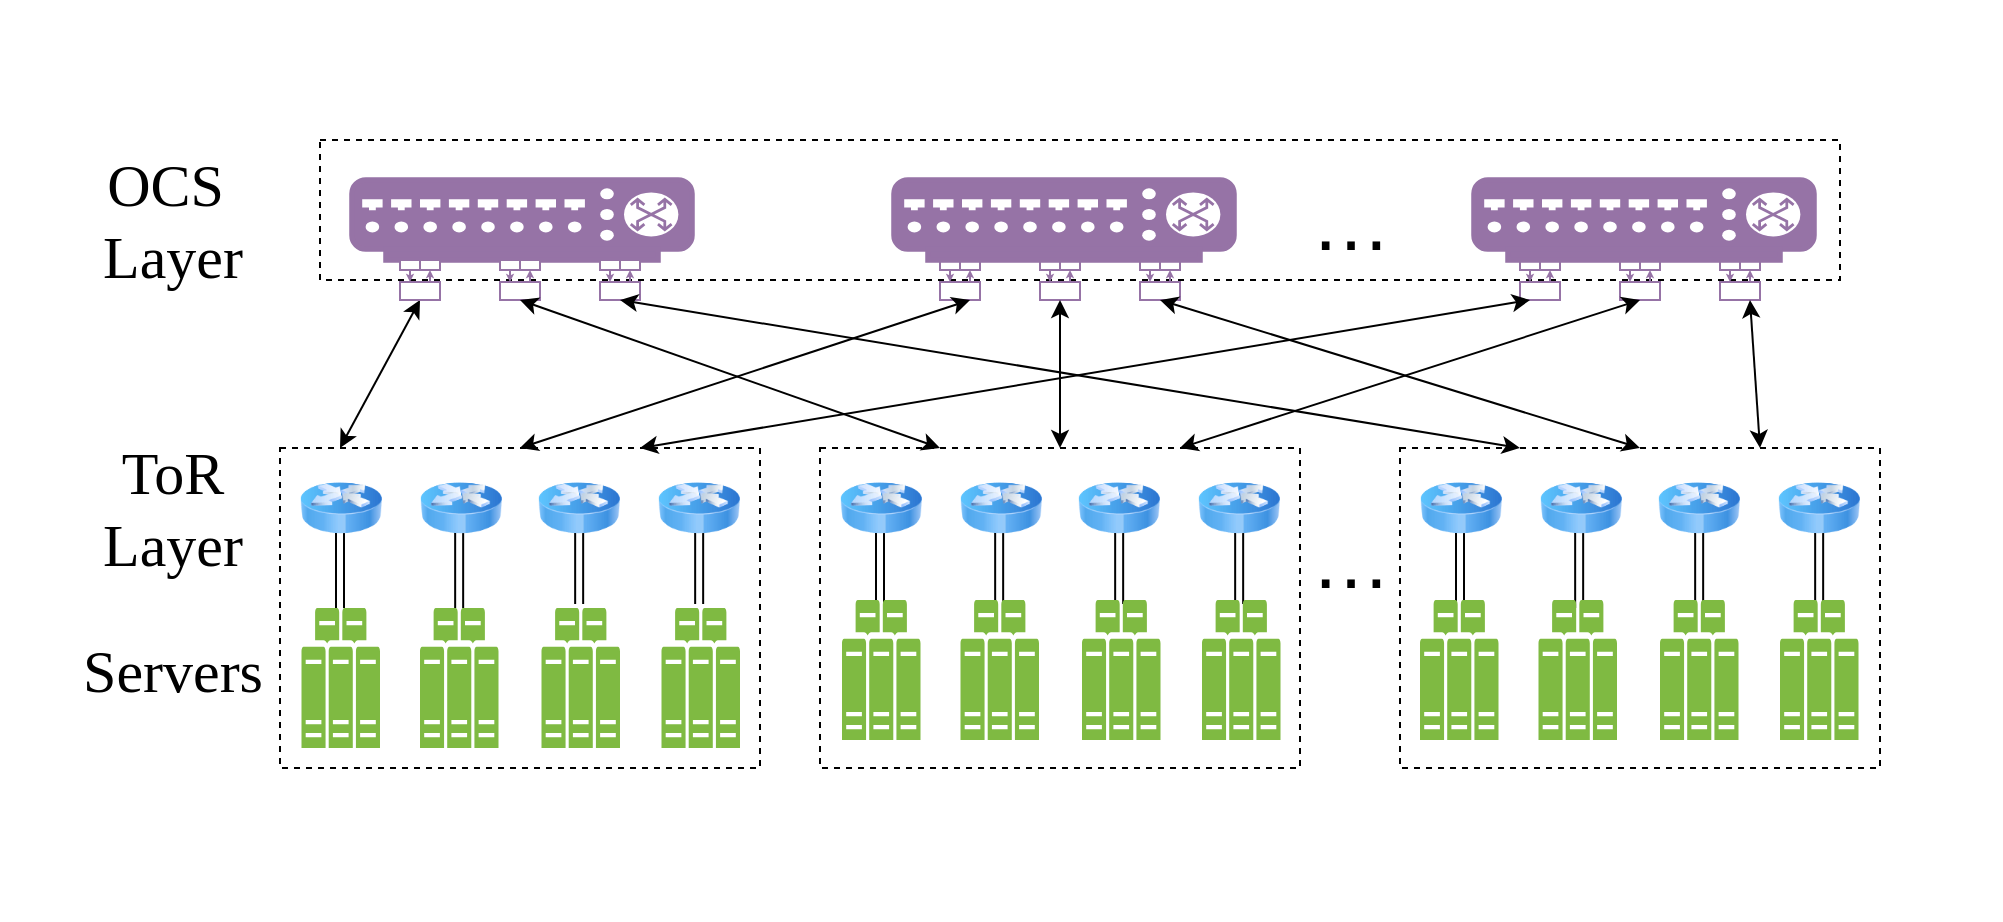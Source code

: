 <mxfile version="13.3.1" type="device"><diagram id="Bhio0HqwgOCawBgEc8qI" name="Page-1"><mxGraphModel dx="4019" dy="2729" grid="1" gridSize="10" guides="1" tooltips="1" connect="1" arrows="1" fold="1" page="1" pageScale="1" pageWidth="827" pageHeight="1169" math="0" shadow="0"><root><mxCell id="0"/><mxCell id="1" parent="0"/><mxCell id="AwGjf1dNGN2i_7ppUiP_-112" value="" style="rounded=0;whiteSpace=wrap;html=1;strokeColor=none;" vertex="1" parent="1"><mxGeometry x="-1480.5" y="-1030" width="1000" height="460" as="geometry"/></mxCell><mxCell id="AwGjf1dNGN2i_7ppUiP_-1" value="" style="rounded=0;whiteSpace=wrap;html=1;dashed=1;fillColor=none;" vertex="1" parent="1"><mxGeometry x="-1321" y="-960" width="760" height="70" as="geometry"/></mxCell><mxCell id="AwGjf1dNGN2i_7ppUiP_-2" value="" style="verticalAlign=top;verticalLabelPosition=bottom;labelPosition=center;align=center;html=1;outlineConnect=0;fillColor=#9673A6;strokeColor=#9673A6;gradientDirection=north;strokeWidth=1;shape=mxgraph.networks.switch;" vertex="1" parent="1"><mxGeometry x="-1305" y="-940" width="170" height="40" as="geometry"/></mxCell><mxCell id="AwGjf1dNGN2i_7ppUiP_-3" value="" style="group" vertex="1" connectable="0" treatAsSingle="0" parent="1"><mxGeometry x="-1341" y="-906" width="240" height="260" as="geometry"/></mxCell><mxCell id="AwGjf1dNGN2i_7ppUiP_-4" value="" style="rounded=0;whiteSpace=wrap;html=1;dashed=1;shadow=0;glass=0;fillColor=none;" vertex="1" parent="AwGjf1dNGN2i_7ppUiP_-3"><mxGeometry y="100" width="240" height="160" as="geometry"/></mxCell><mxCell id="AwGjf1dNGN2i_7ppUiP_-5" value="" style="shape=link;html=1;exitX=0.5;exitY=0;exitDx=0;exitDy=0;exitPerimeter=0;" edge="1" parent="AwGjf1dNGN2i_7ppUiP_-3"><mxGeometry width="50" height="50" relative="1" as="geometry"><mxPoint x="30" y="180" as="sourcePoint"/><mxPoint x="30" y="138.04" as="targetPoint"/></mxGeometry></mxCell><mxCell id="AwGjf1dNGN2i_7ppUiP_-6" value="" style="shape=link;html=1;exitX=0.5;exitY=0;exitDx=0;exitDy=0;exitPerimeter=0;" edge="1" parent="AwGjf1dNGN2i_7ppUiP_-3"><mxGeometry width="50" height="50" relative="1" as="geometry"><mxPoint x="89.58" y="180" as="sourcePoint"/><mxPoint x="89.58" y="138.04" as="targetPoint"/></mxGeometry></mxCell><mxCell id="AwGjf1dNGN2i_7ppUiP_-7" value="" style="shape=link;html=1;exitX=0.5;exitY=0;exitDx=0;exitDy=0;exitPerimeter=0;" edge="1" parent="AwGjf1dNGN2i_7ppUiP_-3"><mxGeometry width="50" height="50" relative="1" as="geometry"><mxPoint x="149.58" y="178" as="sourcePoint"/><mxPoint x="149.58" y="136.04" as="targetPoint"/></mxGeometry></mxCell><mxCell id="AwGjf1dNGN2i_7ppUiP_-8" value="" style="shape=link;html=1;exitX=0.5;exitY=0;exitDx=0;exitDy=0;exitPerimeter=0;" edge="1" parent="AwGjf1dNGN2i_7ppUiP_-3"><mxGeometry width="50" height="50" relative="1" as="geometry"><mxPoint x="209.58" y="178" as="sourcePoint"/><mxPoint x="209.58" y="136.04" as="targetPoint"/></mxGeometry></mxCell><mxCell id="AwGjf1dNGN2i_7ppUiP_-9" value="" style="image;html=1;labelBackgroundColor=#ffffff;image=img/lib/clip_art/networking/Router_Icon_128x128.png" vertex="1" parent="AwGjf1dNGN2i_7ppUiP_-3"><mxGeometry x="10" y="105.5" width="41" height="49" as="geometry"/></mxCell><mxCell id="AwGjf1dNGN2i_7ppUiP_-10" value="" style="image;html=1;labelBackgroundColor=#ffffff;image=img/lib/clip_art/networking/Router_Icon_128x128.png" vertex="1" parent="AwGjf1dNGN2i_7ppUiP_-3"><mxGeometry x="70" y="105.5" width="41" height="49" as="geometry"/></mxCell><mxCell id="AwGjf1dNGN2i_7ppUiP_-11" value="" style="image;html=1;labelBackgroundColor=#ffffff;image=img/lib/clip_art/networking/Router_Icon_128x128.png" vertex="1" parent="AwGjf1dNGN2i_7ppUiP_-3"><mxGeometry x="129" y="105.5" width="41" height="49" as="geometry"/></mxCell><mxCell id="AwGjf1dNGN2i_7ppUiP_-12" value="" style="image;html=1;labelBackgroundColor=#ffffff;image=img/lib/clip_art/networking/Router_Icon_128x128.png" vertex="1" parent="AwGjf1dNGN2i_7ppUiP_-3"><mxGeometry x="189" y="105.5" width="41" height="49" as="geometry"/></mxCell><mxCell id="AwGjf1dNGN2i_7ppUiP_-13" value="" style="pointerEvents=1;shadow=0;dashed=0;html=1;strokeColor=none;fillColor=#9DE651;labelPosition=center;verticalLabelPosition=bottom;verticalAlign=top;outlineConnect=0;align=center;shape=mxgraph.office.servers.server_farm;fillColor=#7FBA42;" vertex="1" parent="AwGjf1dNGN2i_7ppUiP_-3"><mxGeometry x="10.75" y="180" width="39.25" height="70" as="geometry"/></mxCell><mxCell id="AwGjf1dNGN2i_7ppUiP_-14" value="" style="pointerEvents=1;shadow=0;dashed=0;html=1;strokeColor=none;fillColor=#9DE651;labelPosition=center;verticalLabelPosition=bottom;verticalAlign=top;outlineConnect=0;align=center;shape=mxgraph.office.servers.server_farm;fillColor=#7FBA42;" vertex="1" parent="AwGjf1dNGN2i_7ppUiP_-3"><mxGeometry x="70" y="180" width="39.25" height="70" as="geometry"/></mxCell><mxCell id="AwGjf1dNGN2i_7ppUiP_-15" value="" style="pointerEvents=1;shadow=0;dashed=0;html=1;strokeColor=none;fillColor=#9DE651;labelPosition=center;verticalLabelPosition=bottom;verticalAlign=top;outlineConnect=0;align=center;shape=mxgraph.office.servers.server_farm;fillColor=#7FBA42;" vertex="1" parent="AwGjf1dNGN2i_7ppUiP_-3"><mxGeometry x="130.75" y="180" width="39.25" height="70" as="geometry"/></mxCell><mxCell id="AwGjf1dNGN2i_7ppUiP_-16" value="" style="pointerEvents=1;shadow=0;dashed=0;html=1;strokeColor=none;fillColor=#9DE651;labelPosition=center;verticalLabelPosition=bottom;verticalAlign=top;outlineConnect=0;align=center;shape=mxgraph.office.servers.server_farm;fillColor=#7FBA42;" vertex="1" parent="AwGjf1dNGN2i_7ppUiP_-3"><mxGeometry x="190.75" y="180" width="39.25" height="70" as="geometry"/></mxCell><mxCell id="AwGjf1dNGN2i_7ppUiP_-17" value="" style="group" vertex="1" connectable="0" treatAsSingle="0" parent="1"><mxGeometry x="-1071" y="-906" width="240" height="260" as="geometry"/></mxCell><mxCell id="AwGjf1dNGN2i_7ppUiP_-18" value="" style="rounded=0;whiteSpace=wrap;html=1;dashed=1;shadow=0;glass=0;fillColor=none;" vertex="1" parent="AwGjf1dNGN2i_7ppUiP_-17"><mxGeometry y="100" width="240" height="160" as="geometry"/></mxCell><mxCell id="AwGjf1dNGN2i_7ppUiP_-19" value="" style="shape=link;html=1;exitX=0.5;exitY=0;exitDx=0;exitDy=0;exitPerimeter=0;" edge="1" parent="AwGjf1dNGN2i_7ppUiP_-17"><mxGeometry width="50" height="50" relative="1" as="geometry"><mxPoint x="30" y="180" as="sourcePoint"/><mxPoint x="30" y="138.04" as="targetPoint"/></mxGeometry></mxCell><mxCell id="AwGjf1dNGN2i_7ppUiP_-20" value="" style="shape=link;html=1;exitX=0.5;exitY=0;exitDx=0;exitDy=0;exitPerimeter=0;" edge="1" parent="AwGjf1dNGN2i_7ppUiP_-17"><mxGeometry width="50" height="50" relative="1" as="geometry"><mxPoint x="89.58" y="180" as="sourcePoint"/><mxPoint x="89.58" y="138.04" as="targetPoint"/></mxGeometry></mxCell><mxCell id="AwGjf1dNGN2i_7ppUiP_-21" value="" style="shape=link;html=1;exitX=0.5;exitY=0;exitDx=0;exitDy=0;exitPerimeter=0;" edge="1" parent="AwGjf1dNGN2i_7ppUiP_-17"><mxGeometry width="50" height="50" relative="1" as="geometry"><mxPoint x="149.58" y="178" as="sourcePoint"/><mxPoint x="149.58" y="136.04" as="targetPoint"/></mxGeometry></mxCell><mxCell id="AwGjf1dNGN2i_7ppUiP_-22" value="" style="shape=link;html=1;exitX=0.5;exitY=0;exitDx=0;exitDy=0;exitPerimeter=0;" edge="1" parent="AwGjf1dNGN2i_7ppUiP_-17"><mxGeometry width="50" height="50" relative="1" as="geometry"><mxPoint x="209.58" y="178" as="sourcePoint"/><mxPoint x="209.58" y="136.04" as="targetPoint"/></mxGeometry></mxCell><mxCell id="AwGjf1dNGN2i_7ppUiP_-23" value="" style="pointerEvents=1;shadow=0;dashed=0;html=1;strokeColor=none;fillColor=#9DE651;labelPosition=center;verticalLabelPosition=bottom;verticalAlign=top;outlineConnect=0;align=center;shape=mxgraph.office.servers.server_farm;fillColor=#7FBA42;" vertex="1" parent="AwGjf1dNGN2i_7ppUiP_-17"><mxGeometry x="11" y="176" width="39.25" height="70" as="geometry"/></mxCell><mxCell id="AwGjf1dNGN2i_7ppUiP_-24" value="" style="pointerEvents=1;shadow=0;dashed=0;html=1;strokeColor=none;fillColor=#9DE651;labelPosition=center;verticalLabelPosition=bottom;verticalAlign=top;outlineConnect=0;align=center;shape=mxgraph.office.servers.server_farm;fillColor=#7FBA42;" vertex="1" parent="AwGjf1dNGN2i_7ppUiP_-17"><mxGeometry x="70.25" y="176" width="39.25" height="70" as="geometry"/></mxCell><mxCell id="AwGjf1dNGN2i_7ppUiP_-25" value="" style="pointerEvents=1;shadow=0;dashed=0;html=1;strokeColor=none;fillColor=#9DE651;labelPosition=center;verticalLabelPosition=bottom;verticalAlign=top;outlineConnect=0;align=center;shape=mxgraph.office.servers.server_farm;fillColor=#7FBA42;" vertex="1" parent="AwGjf1dNGN2i_7ppUiP_-17"><mxGeometry x="131" y="176" width="39.25" height="70" as="geometry"/></mxCell><mxCell id="AwGjf1dNGN2i_7ppUiP_-26" value="" style="pointerEvents=1;shadow=0;dashed=0;html=1;strokeColor=none;fillColor=#9DE651;labelPosition=center;verticalLabelPosition=bottom;verticalAlign=top;outlineConnect=0;align=center;shape=mxgraph.office.servers.server_farm;fillColor=#7FBA42;" vertex="1" parent="AwGjf1dNGN2i_7ppUiP_-17"><mxGeometry x="191" y="176" width="39.25" height="70" as="geometry"/></mxCell><mxCell id="AwGjf1dNGN2i_7ppUiP_-27" value="" style="group" vertex="1" connectable="0" treatAsSingle="0" parent="1"><mxGeometry x="-781" y="-906" width="240" height="260" as="geometry"/></mxCell><mxCell id="AwGjf1dNGN2i_7ppUiP_-28" value="" style="rounded=0;whiteSpace=wrap;html=1;dashed=1;shadow=0;glass=0;fillColor=none;" vertex="1" parent="AwGjf1dNGN2i_7ppUiP_-27"><mxGeometry y="100" width="240" height="160" as="geometry"/></mxCell><mxCell id="AwGjf1dNGN2i_7ppUiP_-29" value="" style="shape=link;html=1;exitX=0.5;exitY=0;exitDx=0;exitDy=0;exitPerimeter=0;" edge="1" parent="AwGjf1dNGN2i_7ppUiP_-27"><mxGeometry width="50" height="50" relative="1" as="geometry"><mxPoint x="30" y="180" as="sourcePoint"/><mxPoint x="30" y="138.04" as="targetPoint"/></mxGeometry></mxCell><mxCell id="AwGjf1dNGN2i_7ppUiP_-30" value="" style="shape=link;html=1;exitX=0.5;exitY=0;exitDx=0;exitDy=0;exitPerimeter=0;" edge="1" parent="AwGjf1dNGN2i_7ppUiP_-27"><mxGeometry width="50" height="50" relative="1" as="geometry"><mxPoint x="89.58" y="180" as="sourcePoint"/><mxPoint x="89.58" y="138.04" as="targetPoint"/></mxGeometry></mxCell><mxCell id="AwGjf1dNGN2i_7ppUiP_-31" value="" style="shape=link;html=1;exitX=0.5;exitY=0;exitDx=0;exitDy=0;exitPerimeter=0;" edge="1" parent="AwGjf1dNGN2i_7ppUiP_-27"><mxGeometry width="50" height="50" relative="1" as="geometry"><mxPoint x="149.58" y="178" as="sourcePoint"/><mxPoint x="149.58" y="136.04" as="targetPoint"/></mxGeometry></mxCell><mxCell id="AwGjf1dNGN2i_7ppUiP_-32" value="" style="shape=link;html=1;exitX=0.5;exitY=0;exitDx=0;exitDy=0;exitPerimeter=0;" edge="1" parent="AwGjf1dNGN2i_7ppUiP_-27"><mxGeometry width="50" height="50" relative="1" as="geometry"><mxPoint x="209.58" y="178" as="sourcePoint"/><mxPoint x="209.58" y="136.04" as="targetPoint"/></mxGeometry></mxCell><mxCell id="AwGjf1dNGN2i_7ppUiP_-33" value="" style="image;html=1;labelBackgroundColor=#ffffff;image=img/lib/clip_art/networking/Router_Icon_128x128.png" vertex="1" parent="AwGjf1dNGN2i_7ppUiP_-27"><mxGeometry x="10" y="105.5" width="41" height="49" as="geometry"/></mxCell><mxCell id="AwGjf1dNGN2i_7ppUiP_-34" value="" style="image;html=1;labelBackgroundColor=#ffffff;image=img/lib/clip_art/networking/Router_Icon_128x128.png" vertex="1" parent="AwGjf1dNGN2i_7ppUiP_-27"><mxGeometry x="70" y="105.5" width="41" height="49" as="geometry"/></mxCell><mxCell id="AwGjf1dNGN2i_7ppUiP_-35" value="" style="image;html=1;labelBackgroundColor=#ffffff;image=img/lib/clip_art/networking/Router_Icon_128x128.png" vertex="1" parent="AwGjf1dNGN2i_7ppUiP_-27"><mxGeometry x="129" y="105.5" width="41" height="49" as="geometry"/></mxCell><mxCell id="AwGjf1dNGN2i_7ppUiP_-36" value="" style="image;html=1;labelBackgroundColor=#ffffff;image=img/lib/clip_art/networking/Router_Icon_128x128.png" vertex="1" parent="AwGjf1dNGN2i_7ppUiP_-27"><mxGeometry x="189" y="105.5" width="41" height="49" as="geometry"/></mxCell><mxCell id="AwGjf1dNGN2i_7ppUiP_-37" value="" style="pointerEvents=1;shadow=0;dashed=0;html=1;strokeColor=none;fillColor=#9DE651;labelPosition=center;verticalLabelPosition=bottom;verticalAlign=top;outlineConnect=0;align=center;shape=mxgraph.office.servers.server_farm;fillColor=#7FBA42;" vertex="1" parent="AwGjf1dNGN2i_7ppUiP_-27"><mxGeometry x="10" y="176" width="39.25" height="70" as="geometry"/></mxCell><mxCell id="AwGjf1dNGN2i_7ppUiP_-38" value="" style="pointerEvents=1;shadow=0;dashed=0;html=1;strokeColor=none;fillColor=#9DE651;labelPosition=center;verticalLabelPosition=bottom;verticalAlign=top;outlineConnect=0;align=center;shape=mxgraph.office.servers.server_farm;fillColor=#7FBA42;" vertex="1" parent="AwGjf1dNGN2i_7ppUiP_-27"><mxGeometry x="69.25" y="176" width="39.25" height="70" as="geometry"/></mxCell><mxCell id="AwGjf1dNGN2i_7ppUiP_-39" value="" style="pointerEvents=1;shadow=0;dashed=0;html=1;strokeColor=none;fillColor=#9DE651;labelPosition=center;verticalLabelPosition=bottom;verticalAlign=top;outlineConnect=0;align=center;shape=mxgraph.office.servers.server_farm;fillColor=#7FBA42;" vertex="1" parent="AwGjf1dNGN2i_7ppUiP_-27"><mxGeometry x="130" y="176" width="39.25" height="70" as="geometry"/></mxCell><mxCell id="AwGjf1dNGN2i_7ppUiP_-40" value="" style="pointerEvents=1;shadow=0;dashed=0;html=1;strokeColor=none;fillColor=#9DE651;labelPosition=center;verticalLabelPosition=bottom;verticalAlign=top;outlineConnect=0;align=center;shape=mxgraph.office.servers.server_farm;fillColor=#7FBA42;" vertex="1" parent="AwGjf1dNGN2i_7ppUiP_-27"><mxGeometry x="190" y="176" width="39.25" height="70" as="geometry"/></mxCell><mxCell id="AwGjf1dNGN2i_7ppUiP_-41" value="&lt;font style=&quot;font-size: 40px&quot;&gt;…&lt;/font&gt;" style="text;html=1;align=center;verticalAlign=middle;resizable=0;points=[];autosize=1;" vertex="1" parent="1"><mxGeometry x="-836" y="-935" width="60" height="30" as="geometry"/></mxCell><mxCell id="AwGjf1dNGN2i_7ppUiP_-42" value="&lt;div style=&quot;font-size: 30px&quot;&gt;&lt;font style=&quot;font-size: 30px&quot; face=&quot;Times New Roman&quot;&gt;OCS&amp;nbsp;&lt;br&gt;&lt;/font&gt;&lt;/div&gt;&lt;div style=&quot;font-size: 30px&quot;&gt;&lt;font style=&quot;font-size: 30px&quot; face=&quot;Times New Roman&quot;&gt;Layer&lt;/font&gt;&lt;/div&gt;" style="text;html=1;align=center;verticalAlign=middle;resizable=0;points=[];autosize=1;" vertex="1" parent="1"><mxGeometry x="-1440" y="-935" width="90" height="30" as="geometry"/></mxCell><mxCell id="AwGjf1dNGN2i_7ppUiP_-43" value="&lt;div style=&quot;font-size: 30px&quot;&gt;&lt;font style=&quot;font-size: 30px&quot; face=&quot;Times New Roman&quot;&gt;ToR &lt;br&gt;&lt;/font&gt;&lt;/div&gt;&lt;div style=&quot;font-size: 30px&quot;&gt;&lt;font style=&quot;font-size: 30px&quot; face=&quot;Times New Roman&quot;&gt;Layer&lt;/font&gt;&lt;/div&gt;" style="text;html=1;align=center;verticalAlign=middle;resizable=0;points=[];autosize=1;" vertex="1" parent="1"><mxGeometry x="-1440" y="-791" width="90" height="30" as="geometry"/></mxCell><mxCell id="AwGjf1dNGN2i_7ppUiP_-44" value="" style="endArrow=classic;html=1;strokeWidth=1;startArrow=classic;startFill=1;entryX=0.5;entryY=1;entryDx=0;entryDy=0;exitX=0.125;exitY=0;exitDx=0;exitDy=0;exitPerimeter=0;" edge="1" parent="1" source="AwGjf1dNGN2i_7ppUiP_-4" target="AwGjf1dNGN2i_7ppUiP_-46"><mxGeometry width="50" height="50" relative="1" as="geometry"><mxPoint x="-1051" y="551" as="sourcePoint"/><mxPoint x="-1071" y="389" as="targetPoint"/></mxGeometry></mxCell><mxCell id="AwGjf1dNGN2i_7ppUiP_-45" value="" style="rounded=0;whiteSpace=wrap;html=1;strokeColor=#9673A6;" vertex="1" parent="1"><mxGeometry x="-1281" y="-900" width="10" height="5" as="geometry"/></mxCell><mxCell id="AwGjf1dNGN2i_7ppUiP_-46" value="" style="rounded=0;whiteSpace=wrap;html=1;strokeColor=#9673A6;" vertex="1" parent="1"><mxGeometry x="-1281" y="-889" width="20" height="9" as="geometry"/></mxCell><mxCell id="AwGjf1dNGN2i_7ppUiP_-47" value="" style="rounded=0;whiteSpace=wrap;html=1;strokeColor=#9673A6;" vertex="1" parent="1"><mxGeometry x="-1271" y="-900" width="10" height="5" as="geometry"/></mxCell><mxCell id="AwGjf1dNGN2i_7ppUiP_-48" value="" style="endArrow=classic;html=1;rounded=1;strokeWidth=1;fontSize=4;endSize=1;startSize=3;entryX=0.25;entryY=0;entryDx=0;entryDy=0;exitX=0.5;exitY=1;exitDx=0;exitDy=0;strokeColor=#9673A6;" edge="1" parent="1" source="AwGjf1dNGN2i_7ppUiP_-45" target="AwGjf1dNGN2i_7ppUiP_-46"><mxGeometry width="50" height="50" relative="1" as="geometry"><mxPoint x="-1025" y="540" as="sourcePoint"/><mxPoint x="-1025" y="550" as="targetPoint"/></mxGeometry></mxCell><mxCell id="AwGjf1dNGN2i_7ppUiP_-49" value="" style="endArrow=classic;html=1;rounded=1;strokeWidth=1;fontSize=4;endSize=1;startSize=3;entryX=0.25;entryY=0;entryDx=0;entryDy=0;exitX=0.5;exitY=1;exitDx=0;exitDy=0;strokeColor=#9673A6;" edge="1" parent="1"><mxGeometry width="50" height="50" relative="1" as="geometry"><mxPoint x="-1266" y="-889" as="sourcePoint"/><mxPoint x="-1266" y="-895" as="targetPoint"/></mxGeometry></mxCell><mxCell id="AwGjf1dNGN2i_7ppUiP_-50" value="" style="group" vertex="1" connectable="0" treatAsSingle="0" parent="1"><mxGeometry x="-1251" y="-920" width="42" height="25" as="geometry"/></mxCell><mxCell id="AwGjf1dNGN2i_7ppUiP_-51" value="" style="group" vertex="1" connectable="0" treatAsSingle="0" parent="AwGjf1dNGN2i_7ppUiP_-50"><mxGeometry width="42" height="25" as="geometry"/></mxCell><mxCell id="AwGjf1dNGN2i_7ppUiP_-52" value="" style="group" vertex="1" connectable="0" treatAsSingle="0" parent="AwGjf1dNGN2i_7ppUiP_-51"><mxGeometry width="42" height="25" as="geometry"/></mxCell><mxCell id="AwGjf1dNGN2i_7ppUiP_-53" value="" style="group" vertex="1" connectable="0" treatAsSingle="0" parent="AwGjf1dNGN2i_7ppUiP_-52"><mxGeometry width="42" height="25" as="geometry"/></mxCell><mxCell id="AwGjf1dNGN2i_7ppUiP_-54" value="" style="group" vertex="1" connectable="0" treatAsSingle="0" parent="AwGjf1dNGN2i_7ppUiP_-53"><mxGeometry width="42" height="25" as="geometry"/></mxCell><mxCell id="AwGjf1dNGN2i_7ppUiP_-55" value="" style="group" vertex="1" connectable="0" treatAsSingle="0" parent="AwGjf1dNGN2i_7ppUiP_-54"><mxGeometry width="42" height="25" as="geometry"/></mxCell><mxCell id="AwGjf1dNGN2i_7ppUiP_-56" value="" style="rounded=0;whiteSpace=wrap;html=1;strokeColor=#9673A6;" vertex="1" parent="AwGjf1dNGN2i_7ppUiP_-55"><mxGeometry x="20" y="20" width="10" height="5" as="geometry"/></mxCell><mxCell id="AwGjf1dNGN2i_7ppUiP_-57" value="" style="rounded=0;whiteSpace=wrap;html=1;strokeColor=#9673A6;" vertex="1" parent="1"><mxGeometry x="-1231" y="-889" width="20" height="9" as="geometry"/></mxCell><mxCell id="AwGjf1dNGN2i_7ppUiP_-58" value="" style="rounded=0;whiteSpace=wrap;html=1;strokeColor=#9673A6;" vertex="1" parent="1"><mxGeometry x="-1221" y="-900" width="10" height="5" as="geometry"/></mxCell><mxCell id="AwGjf1dNGN2i_7ppUiP_-59" value="" style="endArrow=classic;html=1;rounded=1;strokeWidth=1;fontSize=4;endSize=1;startSize=3;entryX=0.25;entryY=0;entryDx=0;entryDy=0;exitX=0.5;exitY=1;exitDx=0;exitDy=0;strokeColor=#9673A6;" edge="1" parent="1" source="AwGjf1dNGN2i_7ppUiP_-56" target="AwGjf1dNGN2i_7ppUiP_-57"><mxGeometry width="50" height="50" relative="1" as="geometry"><mxPoint x="-975" y="540" as="sourcePoint"/><mxPoint x="-975" y="550" as="targetPoint"/></mxGeometry></mxCell><mxCell id="AwGjf1dNGN2i_7ppUiP_-60" value="" style="endArrow=classic;html=1;rounded=1;strokeWidth=1;fontSize=4;endSize=1;startSize=3;entryX=0.25;entryY=0;entryDx=0;entryDy=0;exitX=0.5;exitY=1;exitDx=0;exitDy=0;strokeColor=#9673A6;" edge="1" parent="1"><mxGeometry width="50" height="50" relative="1" as="geometry"><mxPoint x="-1216" y="-889" as="sourcePoint"/><mxPoint x="-1216" y="-895" as="targetPoint"/></mxGeometry></mxCell><mxCell id="AwGjf1dNGN2i_7ppUiP_-61" value="" style="rounded=0;whiteSpace=wrap;html=1;strokeColor=#9673A6;" vertex="1" parent="1"><mxGeometry x="-1181" y="-900" width="10" height="5" as="geometry"/></mxCell><mxCell id="AwGjf1dNGN2i_7ppUiP_-62" value="" style="rounded=0;whiteSpace=wrap;html=1;strokeColor=#9673A6;" vertex="1" parent="1"><mxGeometry x="-1181" y="-889" width="20" height="9" as="geometry"/></mxCell><mxCell id="AwGjf1dNGN2i_7ppUiP_-63" value="" style="rounded=0;whiteSpace=wrap;html=1;strokeColor=#9673A6;" vertex="1" parent="1"><mxGeometry x="-1171" y="-900" width="10" height="5" as="geometry"/></mxCell><mxCell id="AwGjf1dNGN2i_7ppUiP_-64" value="" style="endArrow=classic;html=1;rounded=1;strokeWidth=1;fontSize=4;endSize=1;startSize=3;entryX=0.25;entryY=0;entryDx=0;entryDy=0;exitX=0.5;exitY=1;exitDx=0;exitDy=0;strokeColor=#9673A6;" edge="1" parent="1" source="AwGjf1dNGN2i_7ppUiP_-61" target="AwGjf1dNGN2i_7ppUiP_-62"><mxGeometry width="50" height="50" relative="1" as="geometry"><mxPoint x="-925" y="540" as="sourcePoint"/><mxPoint x="-925" y="550" as="targetPoint"/></mxGeometry></mxCell><mxCell id="AwGjf1dNGN2i_7ppUiP_-65" value="" style="endArrow=classic;html=1;rounded=1;strokeWidth=1;fontSize=4;endSize=1;startSize=3;entryX=0.25;entryY=0;entryDx=0;entryDy=0;exitX=0.5;exitY=1;exitDx=0;exitDy=0;strokeColor=#9673A6;" edge="1" parent="1"><mxGeometry width="50" height="50" relative="1" as="geometry"><mxPoint x="-1166" y="-889" as="sourcePoint"/><mxPoint x="-1166" y="-895" as="targetPoint"/></mxGeometry></mxCell><mxCell id="AwGjf1dNGN2i_7ppUiP_-66" value="" style="endArrow=classic;html=1;strokeWidth=1;startArrow=classic;startFill=1;entryX=0.5;entryY=1;entryDx=0;entryDy=0;exitX=0.25;exitY=0;exitDx=0;exitDy=0;" edge="1" parent="1" source="AwGjf1dNGN2i_7ppUiP_-18" target="AwGjf1dNGN2i_7ppUiP_-57"><mxGeometry width="50" height="50" relative="1" as="geometry"><mxPoint x="-1041" y="561" as="sourcePoint"/><mxPoint x="-1031" y="504" as="targetPoint"/></mxGeometry></mxCell><mxCell id="AwGjf1dNGN2i_7ppUiP_-67" value="" style="endArrow=classic;html=1;strokeWidth=1;startArrow=classic;startFill=1;entryX=0.5;entryY=1;entryDx=0;entryDy=0;exitX=0.25;exitY=0;exitDx=0;exitDy=0;" edge="1" parent="1" source="AwGjf1dNGN2i_7ppUiP_-28" target="AwGjf1dNGN2i_7ppUiP_-62"><mxGeometry width="50" height="50" relative="1" as="geometry"><mxPoint x="-751" y="564" as="sourcePoint"/><mxPoint x="-981" y="504" as="targetPoint"/></mxGeometry></mxCell><mxCell id="AwGjf1dNGN2i_7ppUiP_-68" value="" style="rounded=0;whiteSpace=wrap;html=1;strokeColor=#9673A6;" vertex="1" parent="1"><mxGeometry x="-1011" y="-900" width="10" height="5" as="geometry"/></mxCell><mxCell id="AwGjf1dNGN2i_7ppUiP_-69" value="" style="rounded=0;whiteSpace=wrap;html=1;strokeColor=#9673A6;" vertex="1" parent="1"><mxGeometry x="-1011" y="-889" width="20" height="9" as="geometry"/></mxCell><mxCell id="AwGjf1dNGN2i_7ppUiP_-70" value="" style="rounded=0;whiteSpace=wrap;html=1;strokeColor=#9673A6;" vertex="1" parent="1"><mxGeometry x="-1001" y="-900" width="10" height="5" as="geometry"/></mxCell><mxCell id="AwGjf1dNGN2i_7ppUiP_-71" value="" style="endArrow=classic;html=1;rounded=1;strokeWidth=1;fontSize=4;endSize=1;startSize=3;entryX=0.25;entryY=0;entryDx=0;entryDy=0;exitX=0.5;exitY=1;exitDx=0;exitDy=0;strokeColor=#9673A6;" edge="1" parent="1" source="AwGjf1dNGN2i_7ppUiP_-68" target="AwGjf1dNGN2i_7ppUiP_-69"><mxGeometry width="50" height="50" relative="1" as="geometry"><mxPoint x="-755" y="540" as="sourcePoint"/><mxPoint x="-755" y="550" as="targetPoint"/></mxGeometry></mxCell><mxCell id="AwGjf1dNGN2i_7ppUiP_-72" value="" style="endArrow=classic;html=1;rounded=1;strokeWidth=1;fontSize=4;endSize=1;startSize=3;entryX=0.25;entryY=0;entryDx=0;entryDy=0;exitX=0.5;exitY=1;exitDx=0;exitDy=0;strokeColor=#9673A6;" edge="1" parent="1"><mxGeometry width="50" height="50" relative="1" as="geometry"><mxPoint x="-996" y="-889" as="sourcePoint"/><mxPoint x="-996" y="-895" as="targetPoint"/></mxGeometry></mxCell><mxCell id="AwGjf1dNGN2i_7ppUiP_-73" value="" style="rounded=0;whiteSpace=wrap;html=1;strokeColor=#9673A6;" vertex="1" parent="1"><mxGeometry x="-961" y="-900" width="10" height="5" as="geometry"/></mxCell><mxCell id="AwGjf1dNGN2i_7ppUiP_-74" value="" style="rounded=0;whiteSpace=wrap;html=1;strokeColor=#9673A6;" vertex="1" parent="1"><mxGeometry x="-961" y="-889" width="20" height="9" as="geometry"/></mxCell><mxCell id="AwGjf1dNGN2i_7ppUiP_-75" value="" style="rounded=0;whiteSpace=wrap;html=1;strokeColor=#9673A6;" vertex="1" parent="1"><mxGeometry x="-951" y="-900" width="10" height="5" as="geometry"/></mxCell><mxCell id="AwGjf1dNGN2i_7ppUiP_-76" value="" style="endArrow=classic;html=1;rounded=1;strokeWidth=1;fontSize=4;endSize=1;startSize=3;entryX=0.25;entryY=0;entryDx=0;entryDy=0;exitX=0.5;exitY=1;exitDx=0;exitDy=0;strokeColor=#9673A6;" edge="1" parent="1" source="AwGjf1dNGN2i_7ppUiP_-73" target="AwGjf1dNGN2i_7ppUiP_-74"><mxGeometry width="50" height="50" relative="1" as="geometry"><mxPoint x="-705" y="540" as="sourcePoint"/><mxPoint x="-705" y="550" as="targetPoint"/></mxGeometry></mxCell><mxCell id="AwGjf1dNGN2i_7ppUiP_-77" value="" style="endArrow=classic;html=1;rounded=1;strokeWidth=1;fontSize=4;endSize=1;startSize=3;entryX=0.25;entryY=0;entryDx=0;entryDy=0;exitX=0.5;exitY=1;exitDx=0;exitDy=0;strokeColor=#9673A6;" edge="1" parent="1"><mxGeometry width="50" height="50" relative="1" as="geometry"><mxPoint x="-946" y="-889" as="sourcePoint"/><mxPoint x="-946" y="-895" as="targetPoint"/></mxGeometry></mxCell><mxCell id="AwGjf1dNGN2i_7ppUiP_-78" value="" style="rounded=0;whiteSpace=wrap;html=1;strokeColor=#9673A6;" vertex="1" parent="1"><mxGeometry x="-911" y="-900" width="10" height="5" as="geometry"/></mxCell><mxCell id="AwGjf1dNGN2i_7ppUiP_-79" value="" style="rounded=0;whiteSpace=wrap;html=1;strokeColor=#9673A6;" vertex="1" parent="1"><mxGeometry x="-911" y="-889" width="20" height="9" as="geometry"/></mxCell><mxCell id="AwGjf1dNGN2i_7ppUiP_-80" value="" style="rounded=0;whiteSpace=wrap;html=1;strokeColor=#9673A6;" vertex="1" parent="1"><mxGeometry x="-901" y="-900" width="10" height="5" as="geometry"/></mxCell><mxCell id="AwGjf1dNGN2i_7ppUiP_-81" value="" style="endArrow=classic;html=1;rounded=1;strokeWidth=1;fontSize=4;endSize=1;startSize=3;entryX=0.25;entryY=0;entryDx=0;entryDy=0;exitX=0.5;exitY=1;exitDx=0;exitDy=0;strokeColor=#9673A6;" edge="1" parent="1" source="AwGjf1dNGN2i_7ppUiP_-78" target="AwGjf1dNGN2i_7ppUiP_-79"><mxGeometry width="50" height="50" relative="1" as="geometry"><mxPoint x="-655" y="540" as="sourcePoint"/><mxPoint x="-655" y="550" as="targetPoint"/></mxGeometry></mxCell><mxCell id="AwGjf1dNGN2i_7ppUiP_-82" value="" style="endArrow=classic;html=1;rounded=1;strokeWidth=1;fontSize=4;endSize=1;startSize=3;entryX=0.25;entryY=0;entryDx=0;entryDy=0;exitX=0.5;exitY=1;exitDx=0;exitDy=0;strokeColor=#9673A6;" edge="1" parent="1"><mxGeometry width="50" height="50" relative="1" as="geometry"><mxPoint x="-896" y="-889" as="sourcePoint"/><mxPoint x="-896" y="-895" as="targetPoint"/></mxGeometry></mxCell><mxCell id="AwGjf1dNGN2i_7ppUiP_-83" value="" style="rounded=0;whiteSpace=wrap;html=1;strokeColor=#9673A6;" vertex="1" parent="1"><mxGeometry x="-721" y="-900" width="10" height="5" as="geometry"/></mxCell><mxCell id="AwGjf1dNGN2i_7ppUiP_-84" value="" style="rounded=0;whiteSpace=wrap;html=1;strokeColor=#9673A6;" vertex="1" parent="1"><mxGeometry x="-721" y="-889" width="20" height="9" as="geometry"/></mxCell><mxCell id="AwGjf1dNGN2i_7ppUiP_-85" value="" style="rounded=0;whiteSpace=wrap;html=1;strokeColor=#9673A6;" vertex="1" parent="1"><mxGeometry x="-711" y="-900" width="10" height="5" as="geometry"/></mxCell><mxCell id="AwGjf1dNGN2i_7ppUiP_-86" value="" style="endArrow=classic;html=1;rounded=1;strokeWidth=1;fontSize=4;endSize=1;startSize=3;entryX=0.25;entryY=0;entryDx=0;entryDy=0;exitX=0.5;exitY=1;exitDx=0;exitDy=0;strokeColor=#9673A6;" edge="1" parent="1" source="AwGjf1dNGN2i_7ppUiP_-83" target="AwGjf1dNGN2i_7ppUiP_-84"><mxGeometry width="50" height="50" relative="1" as="geometry"><mxPoint x="-465" y="540" as="sourcePoint"/><mxPoint x="-465" y="550" as="targetPoint"/></mxGeometry></mxCell><mxCell id="AwGjf1dNGN2i_7ppUiP_-87" value="" style="endArrow=classic;html=1;rounded=1;strokeWidth=1;fontSize=4;endSize=1;startSize=3;entryX=0.25;entryY=0;entryDx=0;entryDy=0;exitX=0.5;exitY=1;exitDx=0;exitDy=0;strokeColor=#9673A6;" edge="1" parent="1"><mxGeometry width="50" height="50" relative="1" as="geometry"><mxPoint x="-706" y="-889" as="sourcePoint"/><mxPoint x="-706" y="-895" as="targetPoint"/></mxGeometry></mxCell><mxCell id="AwGjf1dNGN2i_7ppUiP_-88" value="" style="rounded=0;whiteSpace=wrap;html=1;strokeColor=#9673A6;" vertex="1" parent="1"><mxGeometry x="-671" y="-900" width="10" height="5" as="geometry"/></mxCell><mxCell id="AwGjf1dNGN2i_7ppUiP_-89" value="" style="rounded=0;whiteSpace=wrap;html=1;strokeColor=#9673A6;" vertex="1" parent="1"><mxGeometry x="-671" y="-889" width="20" height="9" as="geometry"/></mxCell><mxCell id="AwGjf1dNGN2i_7ppUiP_-90" value="" style="rounded=0;whiteSpace=wrap;html=1;strokeColor=#9673A6;" vertex="1" parent="1"><mxGeometry x="-661" y="-900" width="10" height="5" as="geometry"/></mxCell><mxCell id="AwGjf1dNGN2i_7ppUiP_-91" value="" style="endArrow=classic;html=1;rounded=1;strokeWidth=1;fontSize=4;endSize=1;startSize=3;entryX=0.25;entryY=0;entryDx=0;entryDy=0;exitX=0.5;exitY=1;exitDx=0;exitDy=0;strokeColor=#9673A6;" edge="1" parent="1" source="AwGjf1dNGN2i_7ppUiP_-88" target="AwGjf1dNGN2i_7ppUiP_-89"><mxGeometry width="50" height="50" relative="1" as="geometry"><mxPoint x="-415" y="540" as="sourcePoint"/><mxPoint x="-415" y="550" as="targetPoint"/></mxGeometry></mxCell><mxCell id="AwGjf1dNGN2i_7ppUiP_-92" value="" style="endArrow=classic;html=1;rounded=1;strokeWidth=1;fontSize=4;endSize=1;startSize=3;entryX=0.25;entryY=0;entryDx=0;entryDy=0;exitX=0.5;exitY=1;exitDx=0;exitDy=0;strokeColor=#9673A6;" edge="1" parent="1"><mxGeometry width="50" height="50" relative="1" as="geometry"><mxPoint x="-656" y="-889" as="sourcePoint"/><mxPoint x="-656" y="-895" as="targetPoint"/></mxGeometry></mxCell><mxCell id="AwGjf1dNGN2i_7ppUiP_-93" value="" style="rounded=0;whiteSpace=wrap;html=1;strokeColor=#9673A6;" vertex="1" parent="1"><mxGeometry x="-621" y="-900" width="10" height="5" as="geometry"/></mxCell><mxCell id="AwGjf1dNGN2i_7ppUiP_-94" value="" style="rounded=0;whiteSpace=wrap;html=1;strokeColor=#9673A6;" vertex="1" parent="1"><mxGeometry x="-621" y="-889" width="20" height="9" as="geometry"/></mxCell><mxCell id="AwGjf1dNGN2i_7ppUiP_-95" value="" style="rounded=0;whiteSpace=wrap;html=1;strokeColor=#9673A6;" vertex="1" parent="1"><mxGeometry x="-611" y="-900" width="10" height="5" as="geometry"/></mxCell><mxCell id="AwGjf1dNGN2i_7ppUiP_-96" value="" style="endArrow=classic;html=1;rounded=1;strokeWidth=1;fontSize=4;endSize=1;startSize=3;entryX=0.25;entryY=0;entryDx=0;entryDy=0;exitX=0.5;exitY=1;exitDx=0;exitDy=0;strokeColor=#9673A6;" edge="1" parent="1" source="AwGjf1dNGN2i_7ppUiP_-93" target="AwGjf1dNGN2i_7ppUiP_-94"><mxGeometry width="50" height="50" relative="1" as="geometry"><mxPoint x="-365" y="540" as="sourcePoint"/><mxPoint x="-365" y="550" as="targetPoint"/></mxGeometry></mxCell><mxCell id="AwGjf1dNGN2i_7ppUiP_-97" value="" style="endArrow=classic;html=1;rounded=1;strokeWidth=1;fontSize=4;endSize=1;startSize=3;entryX=0.25;entryY=0;entryDx=0;entryDy=0;exitX=0.5;exitY=1;exitDx=0;exitDy=0;strokeColor=#9673A6;" edge="1" parent="1"><mxGeometry width="50" height="50" relative="1" as="geometry"><mxPoint x="-606" y="-889" as="sourcePoint"/><mxPoint x="-606" y="-895" as="targetPoint"/></mxGeometry></mxCell><mxCell id="AwGjf1dNGN2i_7ppUiP_-98" value="" style="endArrow=classic;html=1;strokeWidth=1;startArrow=classic;startFill=1;entryX=0.75;entryY=1;entryDx=0;entryDy=0;exitX=0.5;exitY=0;exitDx=0;exitDy=0;" edge="1" parent="1" source="AwGjf1dNGN2i_7ppUiP_-4" target="AwGjf1dNGN2i_7ppUiP_-69"><mxGeometry width="50" height="50" relative="1" as="geometry"><mxPoint x="-1021" y="561" as="sourcePoint"/><mxPoint x="-1011" y="504" as="targetPoint"/></mxGeometry></mxCell><mxCell id="AwGjf1dNGN2i_7ppUiP_-99" value="" style="endArrow=classic;html=1;strokeWidth=1;startArrow=classic;startFill=1;entryX=0.5;entryY=1;entryDx=0;entryDy=0;exitX=0.5;exitY=0;exitDx=0;exitDy=0;" edge="1" parent="1" source="AwGjf1dNGN2i_7ppUiP_-18" target="AwGjf1dNGN2i_7ppUiP_-74"><mxGeometry width="50" height="50" relative="1" as="geometry"><mxPoint x="-1011" y="571" as="sourcePoint"/><mxPoint x="-1001" y="514" as="targetPoint"/></mxGeometry></mxCell><mxCell id="AwGjf1dNGN2i_7ppUiP_-100" value="" style="endArrow=classic;html=1;strokeWidth=1;startArrow=classic;startFill=1;entryX=0.5;entryY=1;entryDx=0;entryDy=0;exitX=0.5;exitY=0;exitDx=0;exitDy=0;" edge="1" parent="1" source="AwGjf1dNGN2i_7ppUiP_-28" target="AwGjf1dNGN2i_7ppUiP_-79"><mxGeometry width="50" height="50" relative="1" as="geometry"><mxPoint x="-1001" y="581" as="sourcePoint"/><mxPoint x="-991" y="524" as="targetPoint"/></mxGeometry></mxCell><mxCell id="AwGjf1dNGN2i_7ppUiP_-101" value="" style="endArrow=classic;html=1;strokeWidth=1;startArrow=classic;startFill=1;entryX=0.75;entryY=1;entryDx=0;entryDy=0;exitX=0.75;exitY=0;exitDx=0;exitDy=0;" edge="1" parent="1" source="AwGjf1dNGN2i_7ppUiP_-28" target="AwGjf1dNGN2i_7ppUiP_-94"><mxGeometry width="50" height="50" relative="1" as="geometry"><mxPoint x="-341" y="564" as="sourcePoint"/><mxPoint x="-641" y="504" as="targetPoint"/></mxGeometry></mxCell><mxCell id="AwGjf1dNGN2i_7ppUiP_-102" value="" style="endArrow=classic;html=1;strokeWidth=1;startArrow=classic;startFill=1;entryX=0.5;entryY=1;entryDx=0;entryDy=0;exitX=0.75;exitY=0;exitDx=0;exitDy=0;" edge="1" parent="1" source="AwGjf1dNGN2i_7ppUiP_-18" target="AwGjf1dNGN2i_7ppUiP_-89"><mxGeometry width="50" height="50" relative="1" as="geometry"><mxPoint x="-341" y="564" as="sourcePoint"/><mxPoint x="-346" y="504" as="targetPoint"/></mxGeometry></mxCell><mxCell id="AwGjf1dNGN2i_7ppUiP_-103" value="" style="endArrow=classic;html=1;strokeWidth=1;startArrow=classic;startFill=1;entryX=0.25;entryY=1;entryDx=0;entryDy=0;exitX=0.75;exitY=0;exitDx=0;exitDy=0;" edge="1" parent="1" source="AwGjf1dNGN2i_7ppUiP_-4" target="AwGjf1dNGN2i_7ppUiP_-84"><mxGeometry width="50" height="50" relative="1" as="geometry"><mxPoint x="-331" y="574" as="sourcePoint"/><mxPoint x="-336" y="514" as="targetPoint"/></mxGeometry></mxCell><mxCell id="AwGjf1dNGN2i_7ppUiP_-104" value="&lt;font style=&quot;font-size: 40px&quot;&gt;…&lt;/font&gt;" style="text;html=1;align=center;verticalAlign=middle;resizable=0;points=[];autosize=1;" vertex="1" parent="1"><mxGeometry x="-836" y="-766" width="60" height="30" as="geometry"/></mxCell><mxCell id="AwGjf1dNGN2i_7ppUiP_-105" value="&lt;div&gt;&lt;font face=&quot;Times New Roman&quot;&gt;&lt;font style=&quot;font-size: 30px&quot;&gt;Servers &lt;/font&gt;&lt;br&gt;&lt;/font&gt;&lt;/div&gt;" style="text;html=1;align=center;verticalAlign=middle;resizable=0;points=[];autosize=1;" vertex="1" parent="1"><mxGeometry x="-1450" y="-710" width="110" height="30" as="geometry"/></mxCell><mxCell id="AwGjf1dNGN2i_7ppUiP_-106" value="" style="image;html=1;labelBackgroundColor=#ffffff;image=img/lib/clip_art/networking/Router_Icon_128x128.png" vertex="1" parent="1"><mxGeometry x="-1061" y="-800.5" width="41" height="49" as="geometry"/></mxCell><mxCell id="AwGjf1dNGN2i_7ppUiP_-107" value="" style="image;html=1;labelBackgroundColor=#ffffff;image=img/lib/clip_art/networking/Router_Icon_128x128.png" vertex="1" parent="1"><mxGeometry x="-1001" y="-800.5" width="41" height="49" as="geometry"/></mxCell><mxCell id="AwGjf1dNGN2i_7ppUiP_-108" value="" style="image;html=1;labelBackgroundColor=#ffffff;image=img/lib/clip_art/networking/Router_Icon_128x128.png" vertex="1" parent="1"><mxGeometry x="-942" y="-800.5" width="41" height="49" as="geometry"/></mxCell><mxCell id="AwGjf1dNGN2i_7ppUiP_-109" value="" style="image;html=1;labelBackgroundColor=#ffffff;image=img/lib/clip_art/networking/Router_Icon_128x128.png" vertex="1" parent="1"><mxGeometry x="-882" y="-800.5" width="41" height="49" as="geometry"/></mxCell><mxCell id="AwGjf1dNGN2i_7ppUiP_-110" value="" style="verticalAlign=top;verticalLabelPosition=bottom;labelPosition=center;align=center;html=1;outlineConnect=0;fillColor=#9673A6;strokeColor=#9673A6;gradientDirection=north;strokeWidth=1;shape=mxgraph.networks.switch;" vertex="1" parent="1"><mxGeometry x="-1034" y="-940" width="170" height="40" as="geometry"/></mxCell><mxCell id="AwGjf1dNGN2i_7ppUiP_-111" value="" style="verticalAlign=top;verticalLabelPosition=bottom;labelPosition=center;align=center;html=1;outlineConnect=0;fillColor=#9673A6;strokeColor=#9673A6;gradientDirection=north;strokeWidth=1;shape=mxgraph.networks.switch;" vertex="1" parent="1"><mxGeometry x="-744" y="-940" width="170" height="40" as="geometry"/></mxCell></root></mxGraphModel></diagram></mxfile>